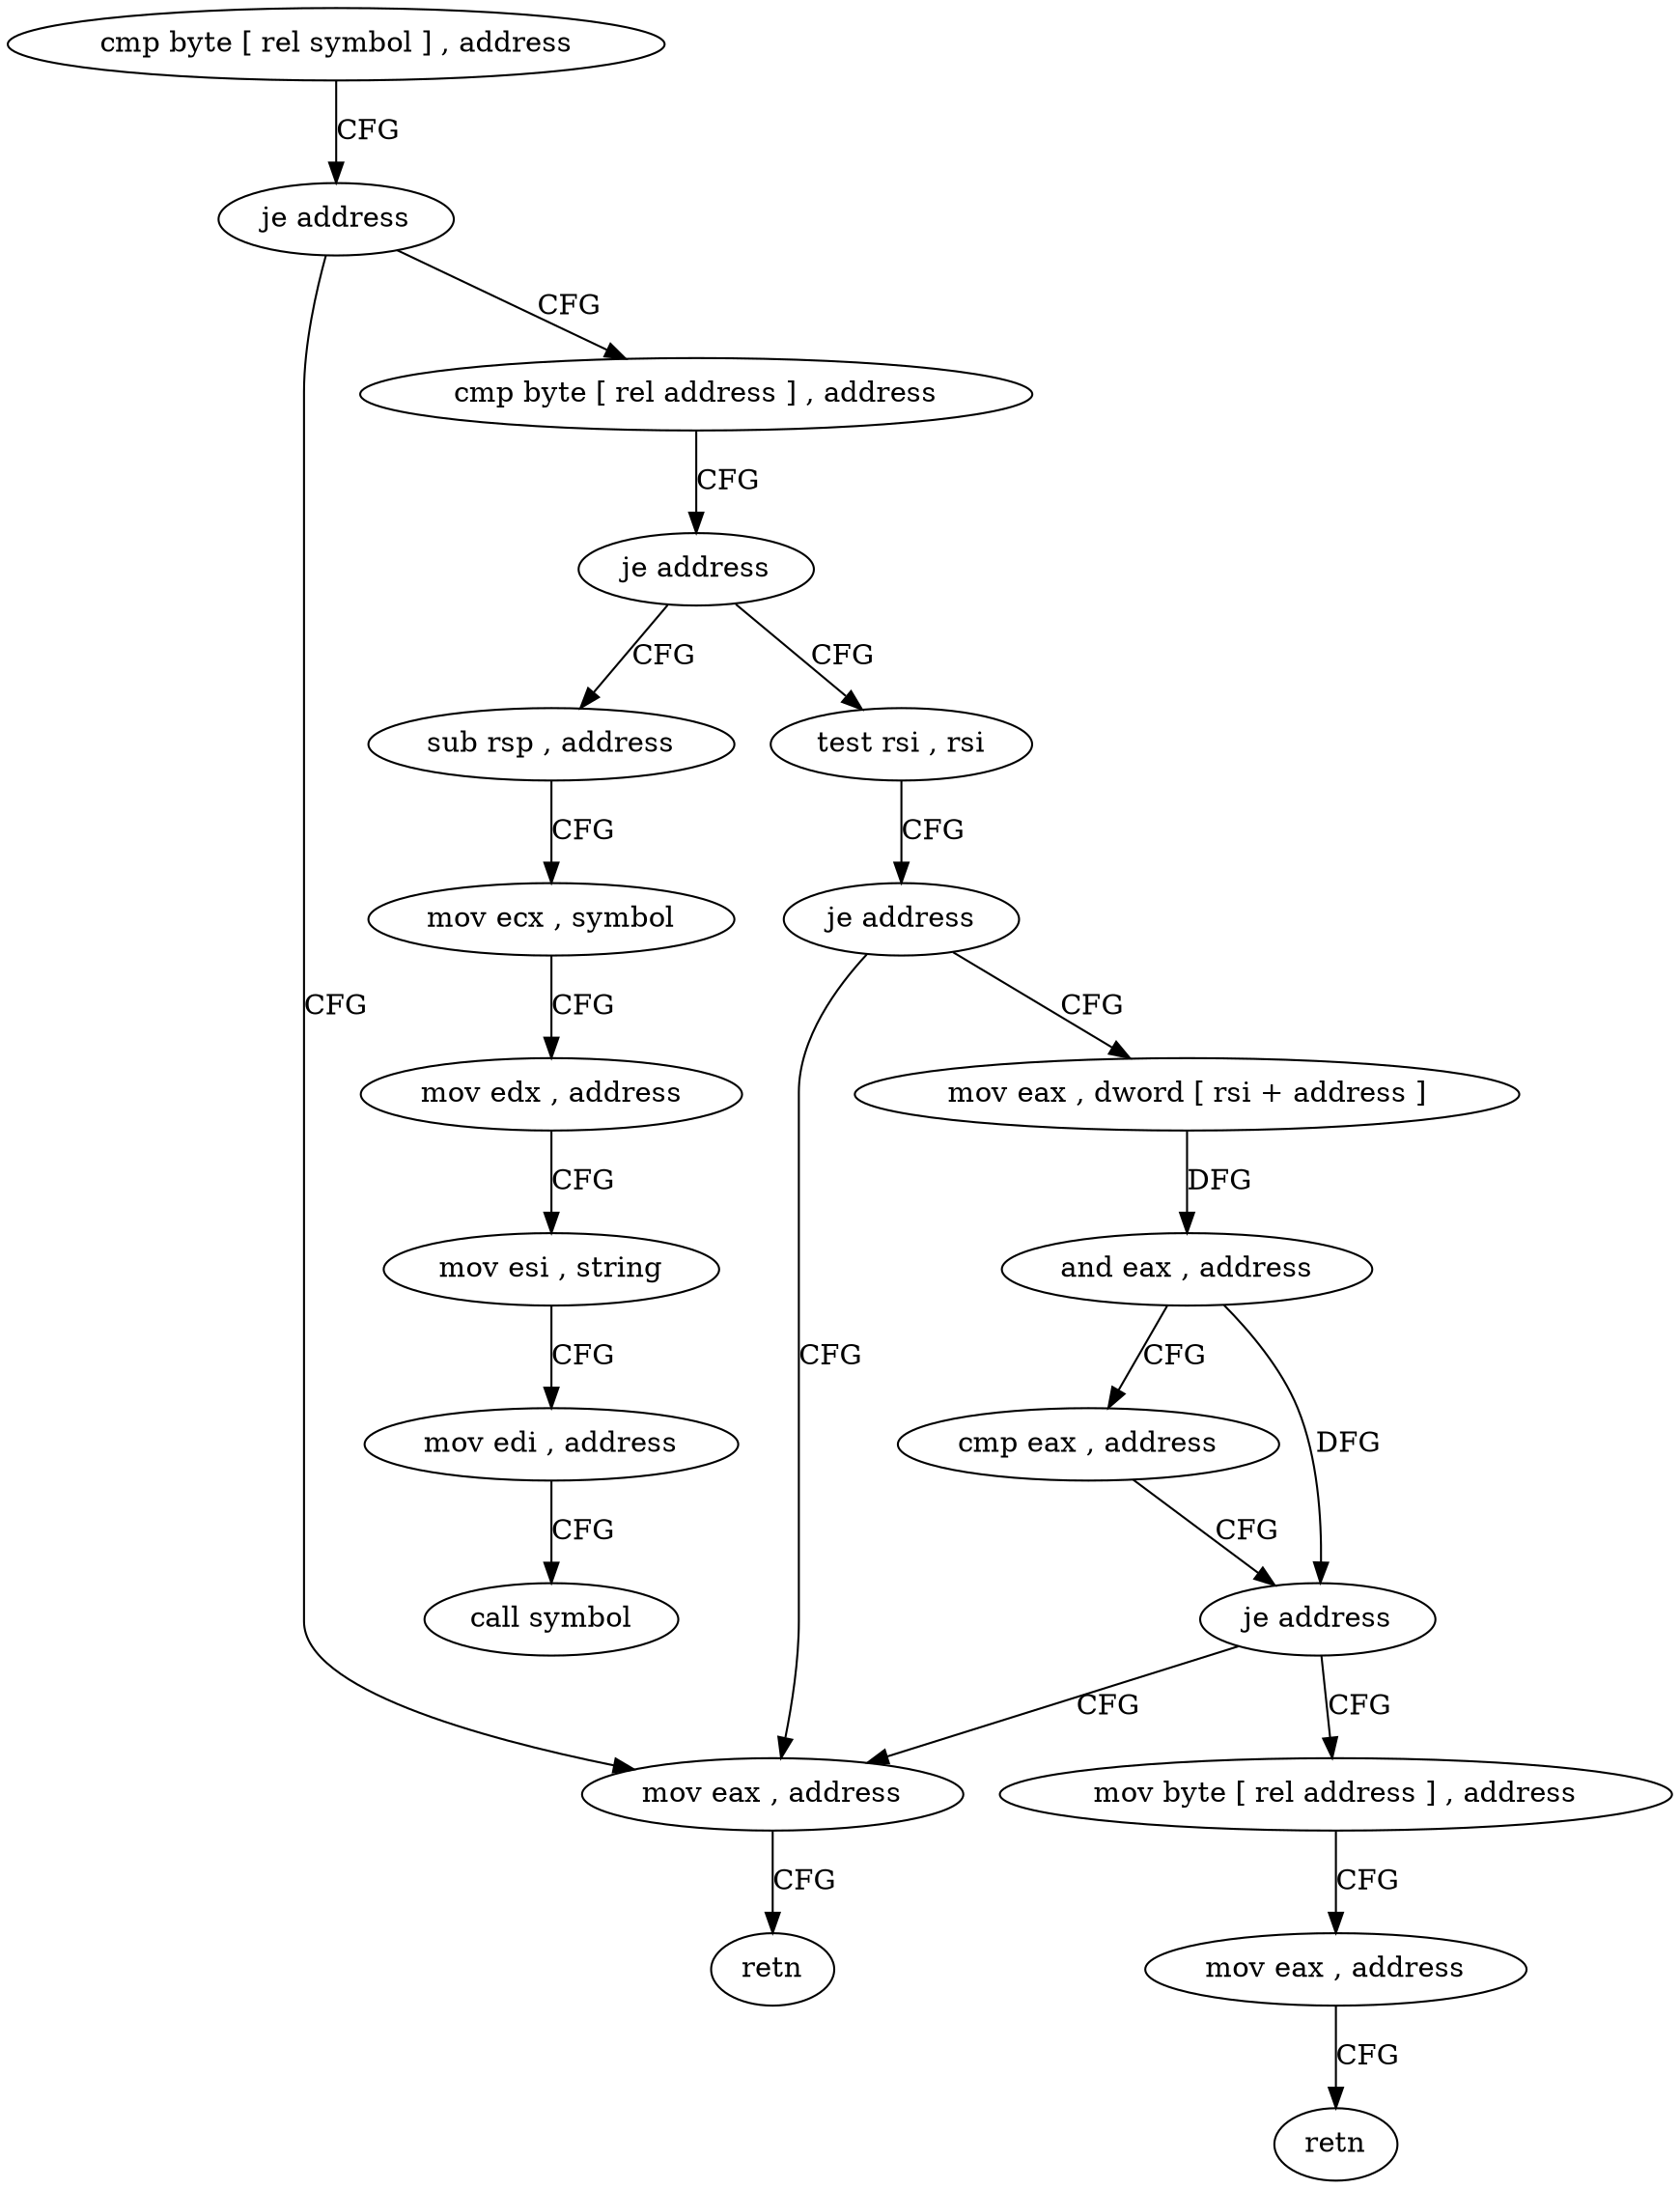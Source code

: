digraph "func" {
"4213056" [label = "cmp byte [ rel symbol ] , address" ]
"4213063" [label = "je address" ]
"4213094" [label = "mov eax , address" ]
"4213065" [label = "cmp byte [ rel address ] , address" ]
"4213099" [label = "retn" ]
"4213072" [label = "je address" ]
"4213117" [label = "sub rsp , address" ]
"4213074" [label = "test rsi , rsi" ]
"4213121" [label = "mov ecx , symbol" ]
"4213126" [label = "mov edx , address" ]
"4213131" [label = "mov esi , string" ]
"4213136" [label = "mov edi , address" ]
"4213141" [label = "call symbol" ]
"4213077" [label = "je address" ]
"4213079" [label = "mov eax , dword [ rsi + address ]" ]
"4213082" [label = "and eax , address" ]
"4213087" [label = "cmp eax , address" ]
"4213092" [label = "je address" ]
"4213104" [label = "mov byte [ rel address ] , address" ]
"4213111" [label = "mov eax , address" ]
"4213116" [label = "retn" ]
"4213056" -> "4213063" [ label = "CFG" ]
"4213063" -> "4213094" [ label = "CFG" ]
"4213063" -> "4213065" [ label = "CFG" ]
"4213094" -> "4213099" [ label = "CFG" ]
"4213065" -> "4213072" [ label = "CFG" ]
"4213072" -> "4213117" [ label = "CFG" ]
"4213072" -> "4213074" [ label = "CFG" ]
"4213117" -> "4213121" [ label = "CFG" ]
"4213074" -> "4213077" [ label = "CFG" ]
"4213121" -> "4213126" [ label = "CFG" ]
"4213126" -> "4213131" [ label = "CFG" ]
"4213131" -> "4213136" [ label = "CFG" ]
"4213136" -> "4213141" [ label = "CFG" ]
"4213077" -> "4213094" [ label = "CFG" ]
"4213077" -> "4213079" [ label = "CFG" ]
"4213079" -> "4213082" [ label = "DFG" ]
"4213082" -> "4213087" [ label = "CFG" ]
"4213082" -> "4213092" [ label = "DFG" ]
"4213087" -> "4213092" [ label = "CFG" ]
"4213092" -> "4213104" [ label = "CFG" ]
"4213092" -> "4213094" [ label = "CFG" ]
"4213104" -> "4213111" [ label = "CFG" ]
"4213111" -> "4213116" [ label = "CFG" ]
}
